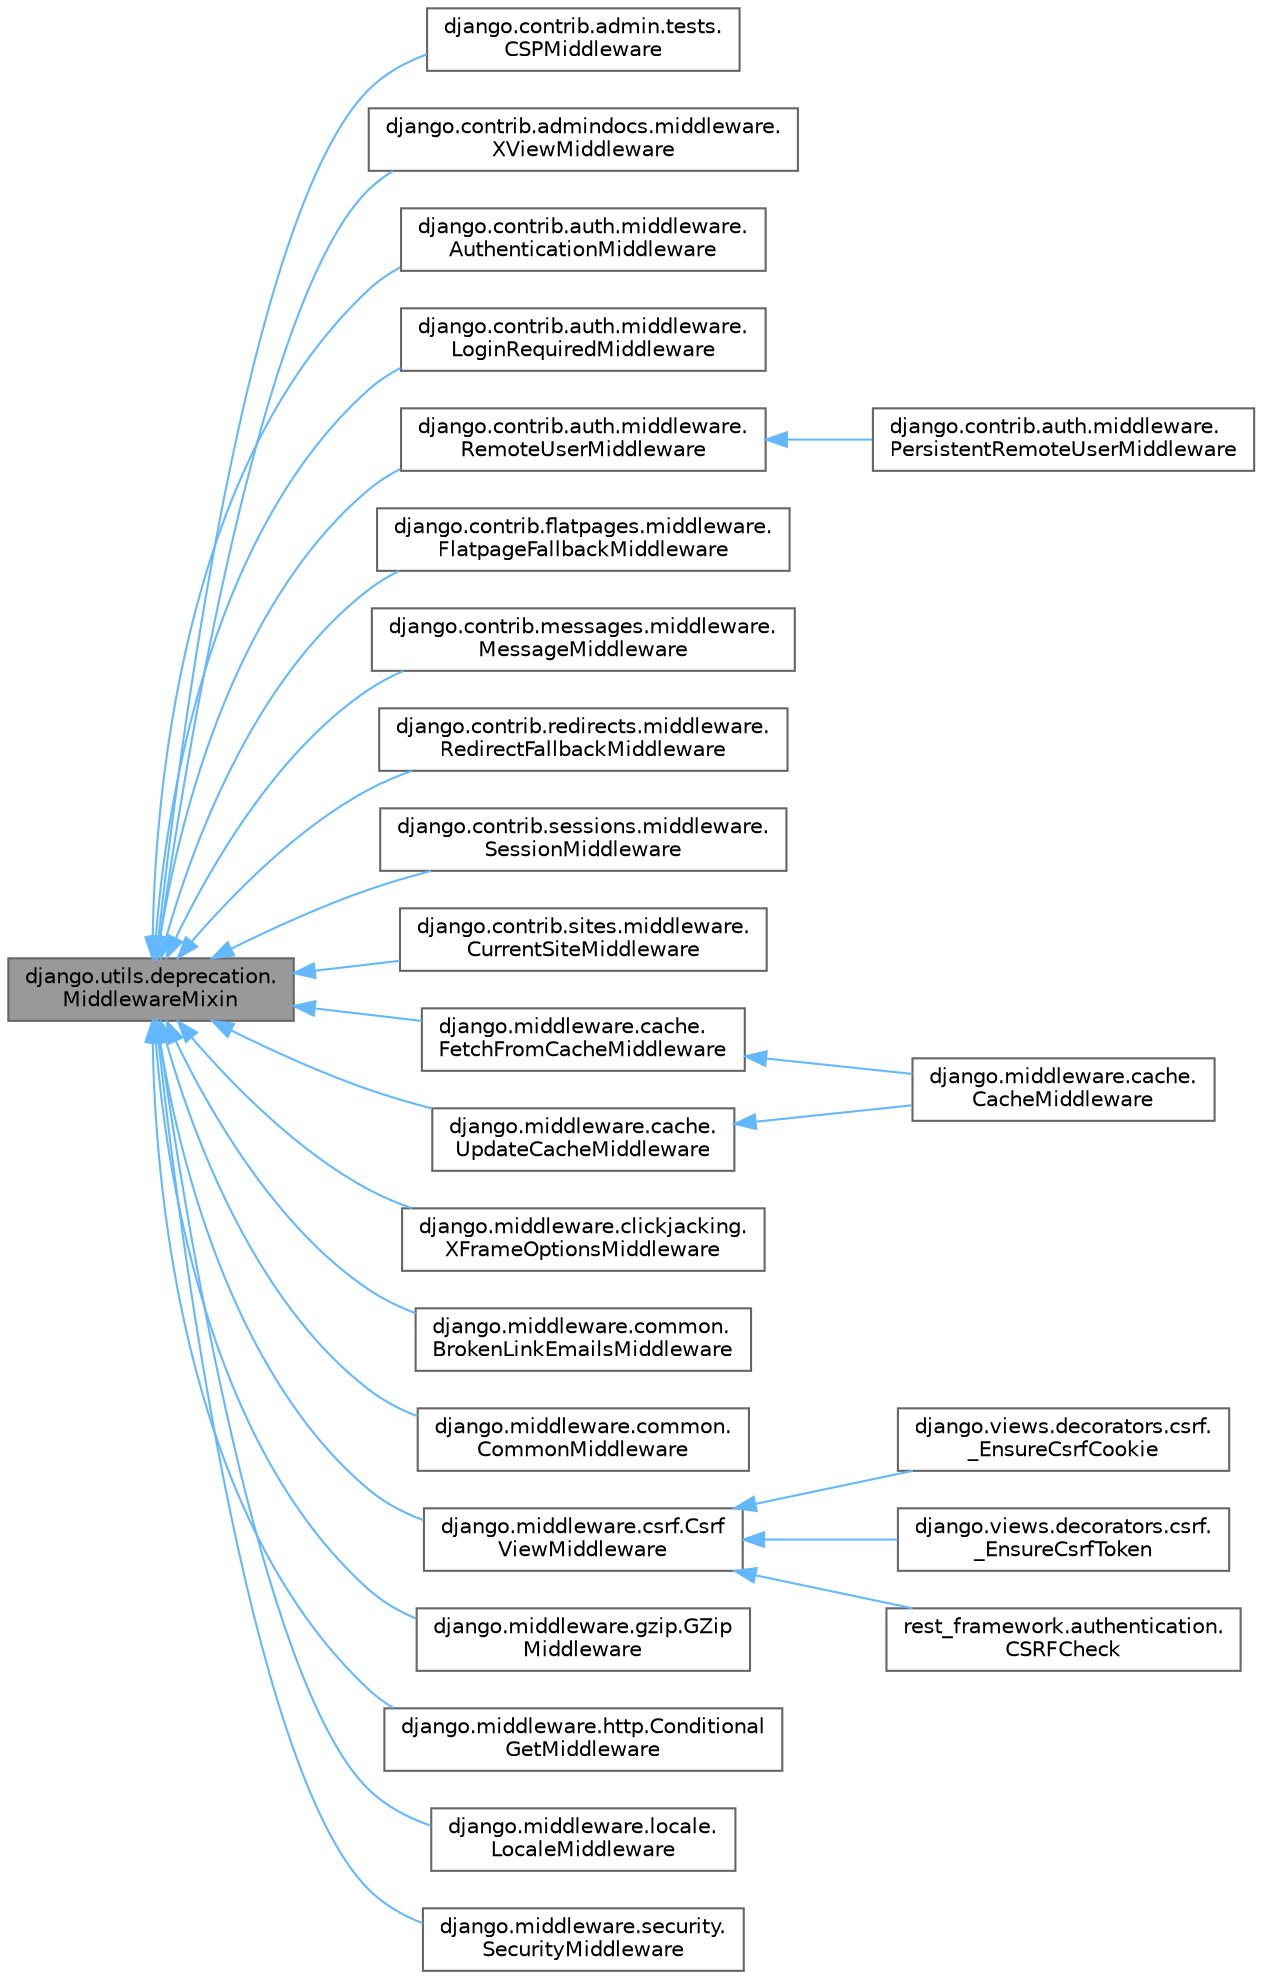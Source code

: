 digraph "django.utils.deprecation.MiddlewareMixin"
{
 // LATEX_PDF_SIZE
  bgcolor="transparent";
  edge [fontname=Helvetica,fontsize=10,labelfontname=Helvetica,labelfontsize=10];
  node [fontname=Helvetica,fontsize=10,shape=box,height=0.2,width=0.4];
  rankdir="LR";
  Node1 [id="Node000001",label="django.utils.deprecation.\lMiddlewareMixin",height=0.2,width=0.4,color="gray40", fillcolor="grey60", style="filled", fontcolor="black",tooltip=" "];
  Node1 -> Node2 [id="edge27_Node000001_Node000002",dir="back",color="steelblue1",style="solid",tooltip=" "];
  Node2 [id="Node000002",label="django.contrib.admin.tests.\lCSPMiddleware",height=0.2,width=0.4,color="gray40", fillcolor="white", style="filled",URL="$classdjango_1_1contrib_1_1admin_1_1tests_1_1CSPMiddleware.html",tooltip=" "];
  Node1 -> Node3 [id="edge28_Node000001_Node000003",dir="back",color="steelblue1",style="solid",tooltip=" "];
  Node3 [id="Node000003",label="django.contrib.admindocs.middleware.\lXViewMiddleware",height=0.2,width=0.4,color="gray40", fillcolor="white", style="filled",URL="$classdjango_1_1contrib_1_1admindocs_1_1middleware_1_1XViewMiddleware.html",tooltip=" "];
  Node1 -> Node4 [id="edge29_Node000001_Node000004",dir="back",color="steelblue1",style="solid",tooltip=" "];
  Node4 [id="Node000004",label="django.contrib.auth.middleware.\lAuthenticationMiddleware",height=0.2,width=0.4,color="gray40", fillcolor="white", style="filled",URL="$classdjango_1_1contrib_1_1auth_1_1middleware_1_1AuthenticationMiddleware.html",tooltip=" "];
  Node1 -> Node5 [id="edge30_Node000001_Node000005",dir="back",color="steelblue1",style="solid",tooltip=" "];
  Node5 [id="Node000005",label="django.contrib.auth.middleware.\lLoginRequiredMiddleware",height=0.2,width=0.4,color="gray40", fillcolor="white", style="filled",URL="$classdjango_1_1contrib_1_1auth_1_1middleware_1_1LoginRequiredMiddleware.html",tooltip=" "];
  Node1 -> Node6 [id="edge31_Node000001_Node000006",dir="back",color="steelblue1",style="solid",tooltip=" "];
  Node6 [id="Node000006",label="django.contrib.auth.middleware.\lRemoteUserMiddleware",height=0.2,width=0.4,color="gray40", fillcolor="white", style="filled",URL="$classdjango_1_1contrib_1_1auth_1_1middleware_1_1RemoteUserMiddleware.html",tooltip=" "];
  Node6 -> Node7 [id="edge32_Node000006_Node000007",dir="back",color="steelblue1",style="solid",tooltip=" "];
  Node7 [id="Node000007",label="django.contrib.auth.middleware.\lPersistentRemoteUserMiddleware",height=0.2,width=0.4,color="gray40", fillcolor="white", style="filled",URL="$classdjango_1_1contrib_1_1auth_1_1middleware_1_1PersistentRemoteUserMiddleware.html",tooltip=" "];
  Node1 -> Node8 [id="edge33_Node000001_Node000008",dir="back",color="steelblue1",style="solid",tooltip=" "];
  Node8 [id="Node000008",label="django.contrib.flatpages.middleware.\lFlatpageFallbackMiddleware",height=0.2,width=0.4,color="gray40", fillcolor="white", style="filled",URL="$classdjango_1_1contrib_1_1flatpages_1_1middleware_1_1FlatpageFallbackMiddleware.html",tooltip=" "];
  Node1 -> Node9 [id="edge34_Node000001_Node000009",dir="back",color="steelblue1",style="solid",tooltip=" "];
  Node9 [id="Node000009",label="django.contrib.messages.middleware.\lMessageMiddleware",height=0.2,width=0.4,color="gray40", fillcolor="white", style="filled",URL="$classdjango_1_1contrib_1_1messages_1_1middleware_1_1MessageMiddleware.html",tooltip=" "];
  Node1 -> Node10 [id="edge35_Node000001_Node000010",dir="back",color="steelblue1",style="solid",tooltip=" "];
  Node10 [id="Node000010",label="django.contrib.redirects.middleware.\lRedirectFallbackMiddleware",height=0.2,width=0.4,color="gray40", fillcolor="white", style="filled",URL="$classdjango_1_1contrib_1_1redirects_1_1middleware_1_1RedirectFallbackMiddleware.html",tooltip=" "];
  Node1 -> Node11 [id="edge36_Node000001_Node000011",dir="back",color="steelblue1",style="solid",tooltip=" "];
  Node11 [id="Node000011",label="django.contrib.sessions.middleware.\lSessionMiddleware",height=0.2,width=0.4,color="gray40", fillcolor="white", style="filled",URL="$classdjango_1_1contrib_1_1sessions_1_1middleware_1_1SessionMiddleware.html",tooltip=" "];
  Node1 -> Node12 [id="edge37_Node000001_Node000012",dir="back",color="steelblue1",style="solid",tooltip=" "];
  Node12 [id="Node000012",label="django.contrib.sites.middleware.\lCurrentSiteMiddleware",height=0.2,width=0.4,color="gray40", fillcolor="white", style="filled",URL="$classdjango_1_1contrib_1_1sites_1_1middleware_1_1CurrentSiteMiddleware.html",tooltip=" "];
  Node1 -> Node13 [id="edge38_Node000001_Node000013",dir="back",color="steelblue1",style="solid",tooltip=" "];
  Node13 [id="Node000013",label="django.middleware.cache.\lFetchFromCacheMiddleware",height=0.2,width=0.4,color="gray40", fillcolor="white", style="filled",URL="$classdjango_1_1middleware_1_1cache_1_1FetchFromCacheMiddleware.html",tooltip=" "];
  Node13 -> Node14 [id="edge39_Node000013_Node000014",dir="back",color="steelblue1",style="solid",tooltip=" "];
  Node14 [id="Node000014",label="django.middleware.cache.\lCacheMiddleware",height=0.2,width=0.4,color="gray40", fillcolor="white", style="filled",URL="$classdjango_1_1middleware_1_1cache_1_1CacheMiddleware.html",tooltip=" "];
  Node1 -> Node15 [id="edge40_Node000001_Node000015",dir="back",color="steelblue1",style="solid",tooltip=" "];
  Node15 [id="Node000015",label="django.middleware.cache.\lUpdateCacheMiddleware",height=0.2,width=0.4,color="gray40", fillcolor="white", style="filled",URL="$classdjango_1_1middleware_1_1cache_1_1UpdateCacheMiddleware.html",tooltip=" "];
  Node15 -> Node14 [id="edge41_Node000015_Node000014",dir="back",color="steelblue1",style="solid",tooltip=" "];
  Node1 -> Node16 [id="edge42_Node000001_Node000016",dir="back",color="steelblue1",style="solid",tooltip=" "];
  Node16 [id="Node000016",label="django.middleware.clickjacking.\lXFrameOptionsMiddleware",height=0.2,width=0.4,color="gray40", fillcolor="white", style="filled",URL="$classdjango_1_1middleware_1_1clickjacking_1_1XFrameOptionsMiddleware.html",tooltip=" "];
  Node1 -> Node17 [id="edge43_Node000001_Node000017",dir="back",color="steelblue1",style="solid",tooltip=" "];
  Node17 [id="Node000017",label="django.middleware.common.\lBrokenLinkEmailsMiddleware",height=0.2,width=0.4,color="gray40", fillcolor="white", style="filled",URL="$classdjango_1_1middleware_1_1common_1_1BrokenLinkEmailsMiddleware.html",tooltip=" "];
  Node1 -> Node18 [id="edge44_Node000001_Node000018",dir="back",color="steelblue1",style="solid",tooltip=" "];
  Node18 [id="Node000018",label="django.middleware.common.\lCommonMiddleware",height=0.2,width=0.4,color="gray40", fillcolor="white", style="filled",URL="$classdjango_1_1middleware_1_1common_1_1CommonMiddleware.html",tooltip=" "];
  Node1 -> Node19 [id="edge45_Node000001_Node000019",dir="back",color="steelblue1",style="solid",tooltip=" "];
  Node19 [id="Node000019",label="django.middleware.csrf.Csrf\lViewMiddleware",height=0.2,width=0.4,color="gray40", fillcolor="white", style="filled",URL="$classdjango_1_1middleware_1_1csrf_1_1CsrfViewMiddleware.html",tooltip=" "];
  Node19 -> Node20 [id="edge46_Node000019_Node000020",dir="back",color="steelblue1",style="solid",tooltip=" "];
  Node20 [id="Node000020",label="django.views.decorators.csrf.\l_EnsureCsrfCookie",height=0.2,width=0.4,color="gray40", fillcolor="white", style="filled",URL="$classdjango_1_1views_1_1decorators_1_1csrf_1_1__EnsureCsrfCookie.html",tooltip=" "];
  Node19 -> Node21 [id="edge47_Node000019_Node000021",dir="back",color="steelblue1",style="solid",tooltip=" "];
  Node21 [id="Node000021",label="django.views.decorators.csrf.\l_EnsureCsrfToken",height=0.2,width=0.4,color="gray40", fillcolor="white", style="filled",URL="$classdjango_1_1views_1_1decorators_1_1csrf_1_1__EnsureCsrfToken.html",tooltip=" "];
  Node19 -> Node22 [id="edge48_Node000019_Node000022",dir="back",color="steelblue1",style="solid",tooltip=" "];
  Node22 [id="Node000022",label="rest_framework.authentication.\lCSRFCheck",height=0.2,width=0.4,color="gray40", fillcolor="white", style="filled",URL="$classrest__framework_1_1authentication_1_1CSRFCheck.html",tooltip=" "];
  Node1 -> Node23 [id="edge49_Node000001_Node000023",dir="back",color="steelblue1",style="solid",tooltip=" "];
  Node23 [id="Node000023",label="django.middleware.gzip.GZip\lMiddleware",height=0.2,width=0.4,color="gray40", fillcolor="white", style="filled",URL="$classdjango_1_1middleware_1_1gzip_1_1GZipMiddleware.html",tooltip=" "];
  Node1 -> Node24 [id="edge50_Node000001_Node000024",dir="back",color="steelblue1",style="solid",tooltip=" "];
  Node24 [id="Node000024",label="django.middleware.http.Conditional\lGetMiddleware",height=0.2,width=0.4,color="gray40", fillcolor="white", style="filled",URL="$classdjango_1_1middleware_1_1http_1_1ConditionalGetMiddleware.html",tooltip=" "];
  Node1 -> Node25 [id="edge51_Node000001_Node000025",dir="back",color="steelblue1",style="solid",tooltip=" "];
  Node25 [id="Node000025",label="django.middleware.locale.\lLocaleMiddleware",height=0.2,width=0.4,color="gray40", fillcolor="white", style="filled",URL="$classdjango_1_1middleware_1_1locale_1_1LocaleMiddleware.html",tooltip=" "];
  Node1 -> Node26 [id="edge52_Node000001_Node000026",dir="back",color="steelblue1",style="solid",tooltip=" "];
  Node26 [id="Node000026",label="django.middleware.security.\lSecurityMiddleware",height=0.2,width=0.4,color="gray40", fillcolor="white", style="filled",URL="$classdjango_1_1middleware_1_1security_1_1SecurityMiddleware.html",tooltip=" "];
}
